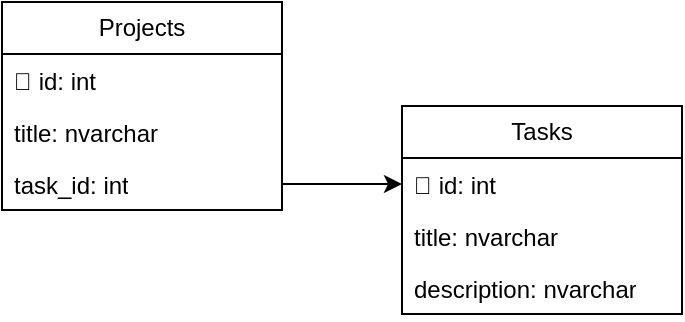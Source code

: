 <mxfile version="23.1.7" type="device">
  <diagram name="Страница — 1" id="5j5aX9onGvYmjhPb-7o8">
    <mxGraphModel dx="486" dy="617" grid="1" gridSize="10" guides="1" tooltips="1" connect="1" arrows="1" fold="1" page="1" pageScale="1" pageWidth="827" pageHeight="1169" math="0" shadow="0">
      <root>
        <mxCell id="0" />
        <mxCell id="1" parent="0" />
        <mxCell id="_lRiw5yXiql0yz0uPHT8-5" value="Projects" style="swimlane;fontStyle=0;childLayout=stackLayout;horizontal=1;startSize=26;fillColor=none;horizontalStack=0;resizeParent=1;resizeParentMax=0;resizeLast=0;collapsible=1;marginBottom=0;whiteSpace=wrap;html=1;" vertex="1" parent="1">
          <mxGeometry x="40" y="30" width="140" height="104" as="geometry" />
        </mxCell>
        <mxCell id="_lRiw5yXiql0yz0uPHT8-6" value="🔑&amp;nbsp;id: int&amp;nbsp;" style="text;strokeColor=none;fillColor=none;align=left;verticalAlign=top;spacingLeft=4;spacingRight=4;overflow=hidden;rotatable=0;points=[[0,0.5],[1,0.5]];portConstraint=eastwest;whiteSpace=wrap;html=1;" vertex="1" parent="_lRiw5yXiql0yz0uPHT8-5">
          <mxGeometry y="26" width="140" height="26" as="geometry" />
        </mxCell>
        <mxCell id="_lRiw5yXiql0yz0uPHT8-7" value="title: nvarchar" style="text;strokeColor=none;fillColor=none;align=left;verticalAlign=top;spacingLeft=4;spacingRight=4;overflow=hidden;rotatable=0;points=[[0,0.5],[1,0.5]];portConstraint=eastwest;whiteSpace=wrap;html=1;" vertex="1" parent="_lRiw5yXiql0yz0uPHT8-5">
          <mxGeometry y="52" width="140" height="26" as="geometry" />
        </mxCell>
        <mxCell id="_lRiw5yXiql0yz0uPHT8-11" style="edgeStyle=orthogonalEdgeStyle;rounded=0;orthogonalLoop=1;jettySize=auto;html=1;exitX=1;exitY=0.5;exitDx=0;exitDy=0;" edge="1" parent="_lRiw5yXiql0yz0uPHT8-5" source="_lRiw5yXiql0yz0uPHT8-8">
          <mxGeometry relative="1" as="geometry">
            <mxPoint x="200" y="91" as="targetPoint" />
          </mxGeometry>
        </mxCell>
        <mxCell id="_lRiw5yXiql0yz0uPHT8-8" value="task_id: int" style="text;strokeColor=none;fillColor=none;align=left;verticalAlign=top;spacingLeft=4;spacingRight=4;overflow=hidden;rotatable=0;points=[[0,0.5],[1,0.5]];portConstraint=eastwest;whiteSpace=wrap;html=1;" vertex="1" parent="_lRiw5yXiql0yz0uPHT8-5">
          <mxGeometry y="78" width="140" height="26" as="geometry" />
        </mxCell>
        <mxCell id="_lRiw5yXiql0yz0uPHT8-12" value="Tasks" style="swimlane;fontStyle=0;childLayout=stackLayout;horizontal=1;startSize=26;fillColor=none;horizontalStack=0;resizeParent=1;resizeParentMax=0;resizeLast=0;collapsible=1;marginBottom=0;whiteSpace=wrap;html=1;" vertex="1" parent="1">
          <mxGeometry x="240" y="82" width="140" height="104" as="geometry" />
        </mxCell>
        <mxCell id="_lRiw5yXiql0yz0uPHT8-13" value="🔑 id: int" style="text;strokeColor=none;fillColor=none;align=left;verticalAlign=top;spacingLeft=4;spacingRight=4;overflow=hidden;rotatable=0;points=[[0,0.5],[1,0.5]];portConstraint=eastwest;whiteSpace=wrap;html=1;" vertex="1" parent="_lRiw5yXiql0yz0uPHT8-12">
          <mxGeometry y="26" width="140" height="26" as="geometry" />
        </mxCell>
        <mxCell id="_lRiw5yXiql0yz0uPHT8-14" value="title: nvarchar" style="text;strokeColor=none;fillColor=none;align=left;verticalAlign=top;spacingLeft=4;spacingRight=4;overflow=hidden;rotatable=0;points=[[0,0.5],[1,0.5]];portConstraint=eastwest;whiteSpace=wrap;html=1;" vertex="1" parent="_lRiw5yXiql0yz0uPHT8-12">
          <mxGeometry y="52" width="140" height="26" as="geometry" />
        </mxCell>
        <mxCell id="_lRiw5yXiql0yz0uPHT8-15" value="description: nvarchar" style="text;strokeColor=none;fillColor=none;align=left;verticalAlign=top;spacingLeft=4;spacingRight=4;overflow=hidden;rotatable=0;points=[[0,0.5],[1,0.5]];portConstraint=eastwest;whiteSpace=wrap;html=1;" vertex="1" parent="_lRiw5yXiql0yz0uPHT8-12">
          <mxGeometry y="78" width="140" height="26" as="geometry" />
        </mxCell>
      </root>
    </mxGraphModel>
  </diagram>
</mxfile>
